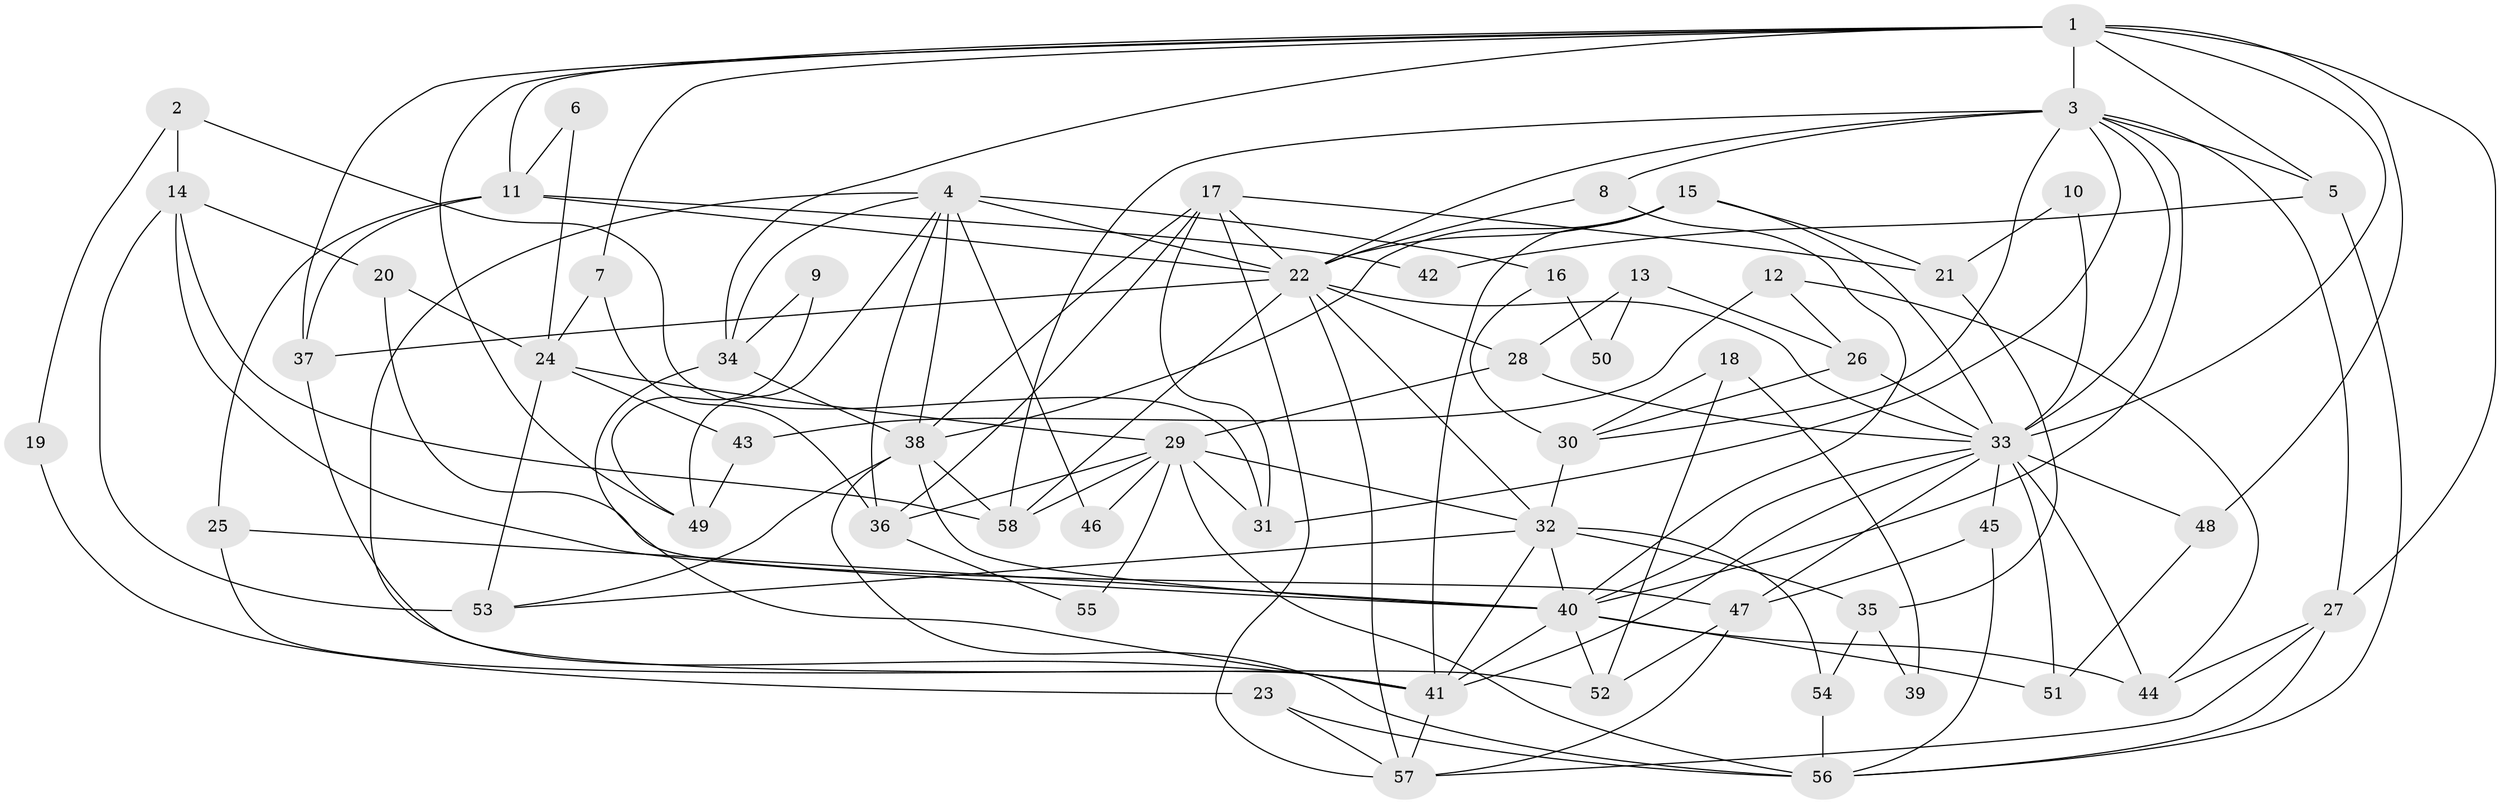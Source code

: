 // original degree distribution, {3: 0.3263157894736842, 4: 0.2631578947368421, 7: 0.042105263157894736, 2: 0.10526315789473684, 6: 0.10526315789473684, 5: 0.14736842105263157, 9: 0.010526315789473684}
// Generated by graph-tools (version 1.1) at 2025/50/03/04/25 22:50:49]
// undirected, 58 vertices, 138 edges
graph export_dot {
  node [color=gray90,style=filled];
  1;
  2;
  3;
  4;
  5;
  6;
  7;
  8;
  9;
  10;
  11;
  12;
  13;
  14;
  15;
  16;
  17;
  18;
  19;
  20;
  21;
  22;
  23;
  24;
  25;
  26;
  27;
  28;
  29;
  30;
  31;
  32;
  33;
  34;
  35;
  36;
  37;
  38;
  39;
  40;
  41;
  42;
  43;
  44;
  45;
  46;
  47;
  48;
  49;
  50;
  51;
  52;
  53;
  54;
  55;
  56;
  57;
  58;
  1 -- 3 [weight=1.0];
  1 -- 5 [weight=1.0];
  1 -- 7 [weight=1.0];
  1 -- 11 [weight=1.0];
  1 -- 27 [weight=1.0];
  1 -- 33 [weight=2.0];
  1 -- 34 [weight=1.0];
  1 -- 37 [weight=1.0];
  1 -- 48 [weight=1.0];
  1 -- 49 [weight=1.0];
  2 -- 14 [weight=1.0];
  2 -- 19 [weight=1.0];
  2 -- 31 [weight=1.0];
  3 -- 5 [weight=1.0];
  3 -- 8 [weight=1.0];
  3 -- 22 [weight=1.0];
  3 -- 27 [weight=1.0];
  3 -- 30 [weight=2.0];
  3 -- 31 [weight=1.0];
  3 -- 33 [weight=1.0];
  3 -- 40 [weight=1.0];
  3 -- 58 [weight=1.0];
  4 -- 16 [weight=1.0];
  4 -- 22 [weight=2.0];
  4 -- 34 [weight=1.0];
  4 -- 36 [weight=1.0];
  4 -- 38 [weight=1.0];
  4 -- 41 [weight=1.0];
  4 -- 46 [weight=1.0];
  4 -- 49 [weight=1.0];
  5 -- 42 [weight=1.0];
  5 -- 56 [weight=1.0];
  6 -- 11 [weight=1.0];
  6 -- 24 [weight=1.0];
  7 -- 24 [weight=1.0];
  7 -- 36 [weight=1.0];
  8 -- 22 [weight=1.0];
  8 -- 40 [weight=1.0];
  9 -- 34 [weight=1.0];
  9 -- 49 [weight=1.0];
  10 -- 21 [weight=1.0];
  10 -- 33 [weight=1.0];
  11 -- 22 [weight=1.0];
  11 -- 25 [weight=1.0];
  11 -- 37 [weight=1.0];
  11 -- 42 [weight=1.0];
  12 -- 26 [weight=1.0];
  12 -- 43 [weight=1.0];
  12 -- 44 [weight=1.0];
  13 -- 26 [weight=1.0];
  13 -- 28 [weight=1.0];
  13 -- 50 [weight=1.0];
  14 -- 20 [weight=1.0];
  14 -- 40 [weight=1.0];
  14 -- 53 [weight=1.0];
  14 -- 58 [weight=1.0];
  15 -- 21 [weight=1.0];
  15 -- 22 [weight=1.0];
  15 -- 33 [weight=1.0];
  15 -- 38 [weight=1.0];
  15 -- 41 [weight=1.0];
  16 -- 30 [weight=1.0];
  16 -- 50 [weight=1.0];
  17 -- 21 [weight=1.0];
  17 -- 22 [weight=1.0];
  17 -- 31 [weight=1.0];
  17 -- 36 [weight=1.0];
  17 -- 38 [weight=1.0];
  17 -- 57 [weight=1.0];
  18 -- 30 [weight=1.0];
  18 -- 39 [weight=1.0];
  18 -- 52 [weight=1.0];
  19 -- 23 [weight=1.0];
  20 -- 24 [weight=1.0];
  20 -- 47 [weight=1.0];
  21 -- 35 [weight=1.0];
  22 -- 28 [weight=1.0];
  22 -- 32 [weight=2.0];
  22 -- 33 [weight=1.0];
  22 -- 37 [weight=1.0];
  22 -- 57 [weight=1.0];
  22 -- 58 [weight=1.0];
  23 -- 56 [weight=1.0];
  23 -- 57 [weight=1.0];
  24 -- 29 [weight=1.0];
  24 -- 43 [weight=1.0];
  24 -- 53 [weight=1.0];
  25 -- 40 [weight=2.0];
  25 -- 41 [weight=1.0];
  26 -- 30 [weight=1.0];
  26 -- 33 [weight=1.0];
  27 -- 44 [weight=1.0];
  27 -- 56 [weight=1.0];
  27 -- 57 [weight=1.0];
  28 -- 29 [weight=2.0];
  28 -- 33 [weight=1.0];
  29 -- 31 [weight=1.0];
  29 -- 32 [weight=1.0];
  29 -- 36 [weight=1.0];
  29 -- 46 [weight=1.0];
  29 -- 55 [weight=1.0];
  29 -- 56 [weight=1.0];
  29 -- 58 [weight=1.0];
  30 -- 32 [weight=1.0];
  32 -- 35 [weight=1.0];
  32 -- 40 [weight=2.0];
  32 -- 41 [weight=1.0];
  32 -- 53 [weight=1.0];
  32 -- 54 [weight=1.0];
  33 -- 40 [weight=2.0];
  33 -- 41 [weight=1.0];
  33 -- 44 [weight=1.0];
  33 -- 45 [weight=1.0];
  33 -- 47 [weight=1.0];
  33 -- 48 [weight=1.0];
  33 -- 51 [weight=1.0];
  34 -- 38 [weight=1.0];
  34 -- 41 [weight=1.0];
  35 -- 39 [weight=1.0];
  35 -- 54 [weight=1.0];
  36 -- 55 [weight=1.0];
  37 -- 52 [weight=1.0];
  38 -- 40 [weight=1.0];
  38 -- 53 [weight=1.0];
  38 -- 56 [weight=1.0];
  38 -- 58 [weight=1.0];
  40 -- 41 [weight=1.0];
  40 -- 44 [weight=1.0];
  40 -- 51 [weight=1.0];
  40 -- 52 [weight=1.0];
  41 -- 57 [weight=1.0];
  43 -- 49 [weight=1.0];
  45 -- 47 [weight=1.0];
  45 -- 56 [weight=1.0];
  47 -- 52 [weight=1.0];
  47 -- 57 [weight=1.0];
  48 -- 51 [weight=1.0];
  54 -- 56 [weight=1.0];
}
